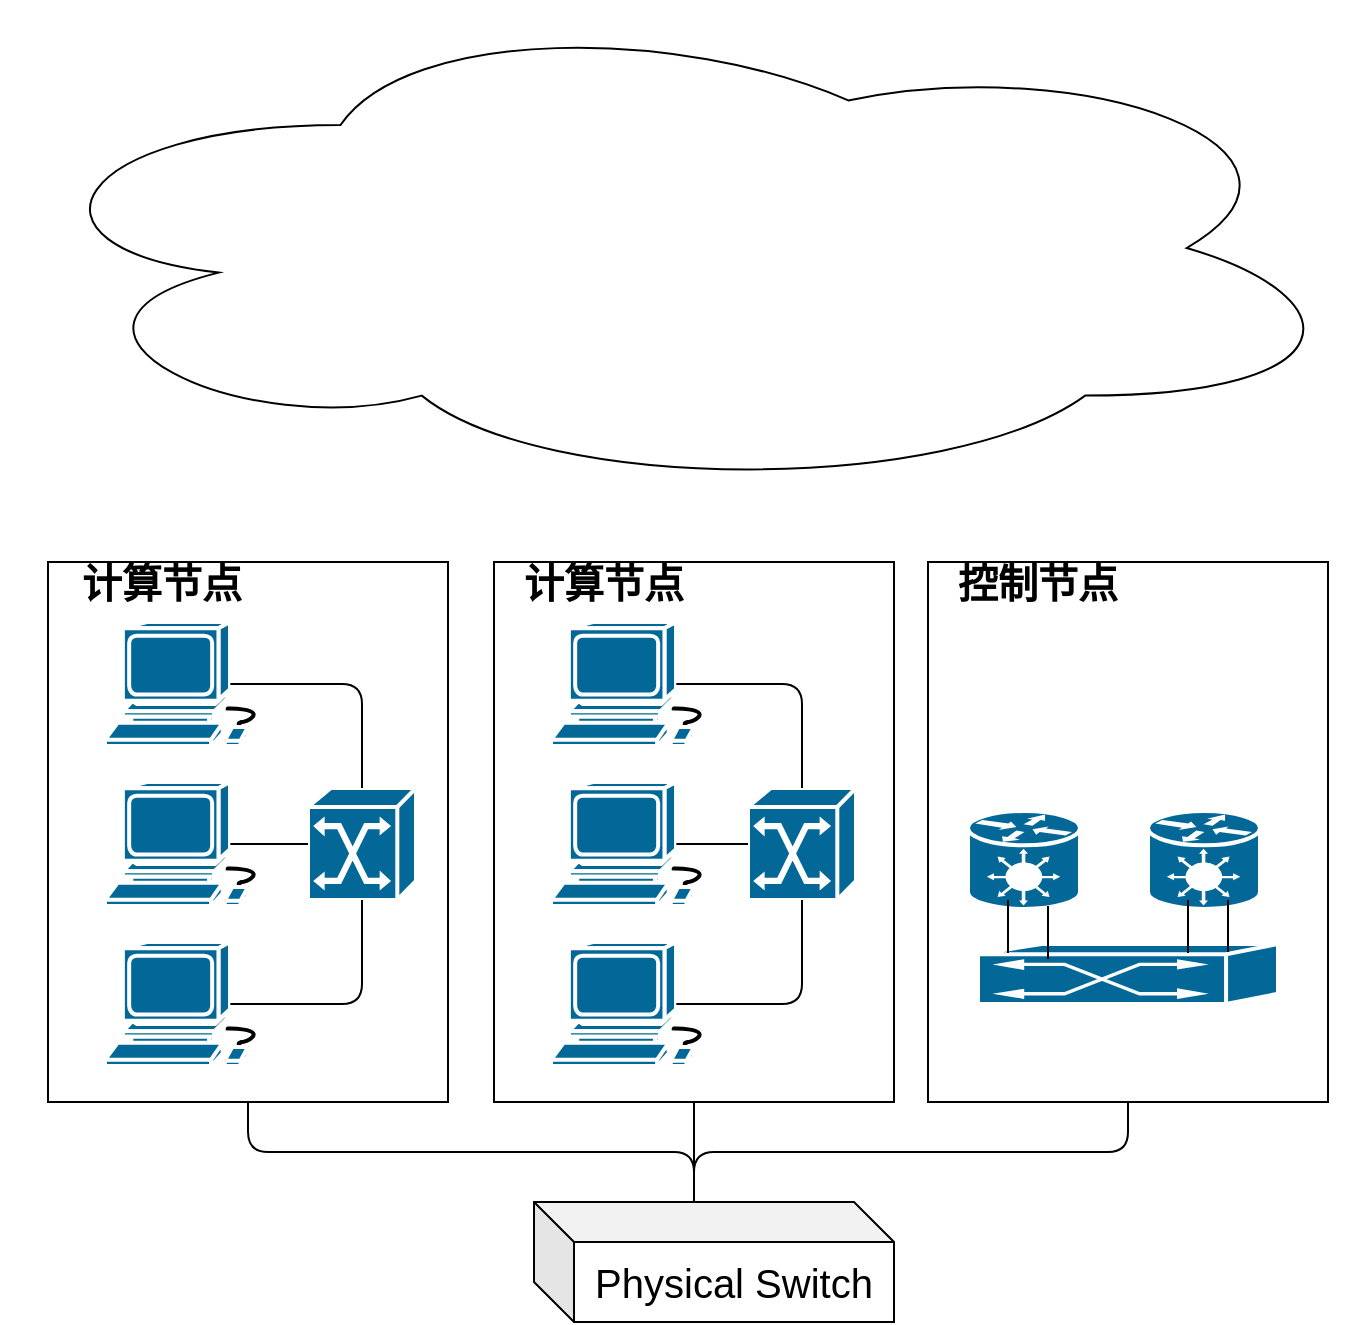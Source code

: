 <mxfile version="12.8.2" type="github">
  <diagram id="3e2ieoLX4SqErHkGZGmf" name="Page-1">
    <mxGraphModel dx="1106" dy="593" grid="0" gridSize="10" guides="1" tooltips="1" connect="1" arrows="1" fold="1" page="1" pageScale="1" pageWidth="827" pageHeight="1169" math="0" shadow="0">
      <root>
        <mxCell id="0" />
        <mxCell id="1" parent="0" />
        <mxCell id="Cn4vOf35EVUEdHSityqI-3" value="" style="rounded=0;whiteSpace=wrap;html=1;" parent="1" vertex="1">
          <mxGeometry x="91" y="376" width="200" height="270" as="geometry" />
        </mxCell>
        <mxCell id="Cn4vOf35EVUEdHSityqI-2" value="" style="shape=mxgraph.cisco.computers_and_peripherals.workstation;html=1;pointerEvents=1;dashed=0;fillColor=#036897;strokeColor=#ffffff;strokeWidth=2;verticalLabelPosition=bottom;verticalAlign=top;align=center;outlineConnect=0;" parent="1" vertex="1">
          <mxGeometry x="119.5" y="406" width="83" height="62" as="geometry" />
        </mxCell>
        <mxCell id="Cn4vOf35EVUEdHSityqI-4" value="" style="shape=mxgraph.cisco.computers_and_peripherals.workstation;html=1;pointerEvents=1;dashed=0;fillColor=#036897;strokeColor=#ffffff;strokeWidth=2;verticalLabelPosition=bottom;verticalAlign=top;align=center;outlineConnect=0;" parent="1" vertex="1">
          <mxGeometry x="119.5" y="566" width="83" height="62" as="geometry" />
        </mxCell>
        <mxCell id="Cn4vOf35EVUEdHSityqI-5" value="" style="shape=mxgraph.cisco.computers_and_peripherals.workstation;html=1;pointerEvents=1;dashed=0;fillColor=#036897;strokeColor=#ffffff;strokeWidth=2;verticalLabelPosition=bottom;verticalAlign=top;align=center;outlineConnect=0;" parent="1" vertex="1">
          <mxGeometry x="119.5" y="486" width="83" height="62" as="geometry" />
        </mxCell>
        <mxCell id="Cn4vOf35EVUEdHSityqI-6" value="" style="rounded=0;whiteSpace=wrap;html=1;" parent="1" vertex="1">
          <mxGeometry x="314" y="376" width="200" height="270" as="geometry" />
        </mxCell>
        <mxCell id="Cn4vOf35EVUEdHSityqI-7" value="" style="shape=mxgraph.cisco.computers_and_peripherals.workstation;html=1;pointerEvents=1;dashed=0;fillColor=#036897;strokeColor=#ffffff;strokeWidth=2;verticalLabelPosition=bottom;verticalAlign=top;align=center;outlineConnect=0;" parent="1" vertex="1">
          <mxGeometry x="342.5" y="406" width="83" height="62" as="geometry" />
        </mxCell>
        <mxCell id="Cn4vOf35EVUEdHSityqI-8" value="" style="shape=mxgraph.cisco.computers_and_peripherals.workstation;html=1;pointerEvents=1;dashed=0;fillColor=#036897;strokeColor=#ffffff;strokeWidth=2;verticalLabelPosition=bottom;verticalAlign=top;align=center;outlineConnect=0;" parent="1" vertex="1">
          <mxGeometry x="342.5" y="566" width="83" height="62" as="geometry" />
        </mxCell>
        <mxCell id="Cn4vOf35EVUEdHSityqI-9" value="" style="shape=mxgraph.cisco.computers_and_peripherals.workstation;html=1;pointerEvents=1;dashed=0;fillColor=#036897;strokeColor=#ffffff;strokeWidth=2;verticalLabelPosition=bottom;verticalAlign=top;align=center;outlineConnect=0;" parent="1" vertex="1">
          <mxGeometry x="342.5" y="486" width="83" height="62" as="geometry" />
        </mxCell>
        <mxCell id="Cn4vOf35EVUEdHSityqI-10" value="" style="rounded=0;whiteSpace=wrap;html=1;" parent="1" vertex="1">
          <mxGeometry x="531" y="376" width="200" height="270" as="geometry" />
        </mxCell>
        <mxCell id="Cn4vOf35EVUEdHSityqI-18" value="" style="shape=mxgraph.cisco.hubs_and_gateways.generic_gateway;html=1;pointerEvents=1;dashed=0;fillColor=#036897;strokeColor=#ffffff;strokeWidth=2;verticalLabelPosition=bottom;verticalAlign=top;align=center;outlineConnect=0;" parent="1" vertex="1">
          <mxGeometry x="551" y="500.5" width="56" height="49" as="geometry" />
        </mxCell>
        <mxCell id="Cn4vOf35EVUEdHSityqI-19" value="" style="shape=mxgraph.cisco.switches.atm_switch;html=1;pointerEvents=1;dashed=0;fillColor=#036897;strokeColor=#ffffff;strokeWidth=2;verticalLabelPosition=bottom;verticalAlign=top;align=center;outlineConnect=0;" parent="1" vertex="1">
          <mxGeometry x="221" y="489" width="54" height="56" as="geometry" />
        </mxCell>
        <mxCell id="Cn4vOf35EVUEdHSityqI-20" value="" style="shape=mxgraph.cisco.switches.atm_switch;html=1;pointerEvents=1;dashed=0;fillColor=#036897;strokeColor=#ffffff;strokeWidth=2;verticalLabelPosition=bottom;verticalAlign=top;align=center;outlineConnect=0;" parent="1" vertex="1">
          <mxGeometry x="556" y="567" width="150" height="30" as="geometry" />
        </mxCell>
        <mxCell id="Cn4vOf35EVUEdHSityqI-22" value="" style="shape=mxgraph.cisco.hubs_and_gateways.generic_gateway;html=1;pointerEvents=1;dashed=0;fillColor=#036897;strokeColor=#ffffff;strokeWidth=2;verticalLabelPosition=bottom;verticalAlign=top;align=center;outlineConnect=0;" parent="1" vertex="1">
          <mxGeometry x="641" y="500.5" width="56" height="49" as="geometry" />
        </mxCell>
        <mxCell id="Cn4vOf35EVUEdHSityqI-25" value="" style="endArrow=none;html=1;entryX=0.5;entryY=1;entryDx=0;entryDy=0;entryPerimeter=0;" parent="1" edge="1">
          <mxGeometry width="50" height="50" relative="1" as="geometry">
            <mxPoint x="681" y="571" as="sourcePoint" />
            <mxPoint x="681" y="545" as="targetPoint" />
            <Array as="points">
              <mxPoint x="681" y="545" />
            </Array>
          </mxGeometry>
        </mxCell>
        <mxCell id="Cn4vOf35EVUEdHSityqI-26" value="" style="endArrow=none;html=1;" parent="1" edge="1">
          <mxGeometry width="50" height="50" relative="1" as="geometry">
            <mxPoint x="591" y="574.5" as="sourcePoint" />
            <mxPoint x="591" y="548" as="targetPoint" />
          </mxGeometry>
        </mxCell>
        <mxCell id="Cn4vOf35EVUEdHSityqI-27" value="" style="endArrow=none;html=1;" parent="1" edge="1">
          <mxGeometry width="50" height="50" relative="1" as="geometry">
            <mxPoint x="571" y="571.5" as="sourcePoint" />
            <mxPoint x="571" y="545" as="targetPoint" />
          </mxGeometry>
        </mxCell>
        <mxCell id="Cn4vOf35EVUEdHSityqI-28" value="" style="endArrow=none;html=1;" parent="1" edge="1">
          <mxGeometry width="50" height="50" relative="1" as="geometry">
            <mxPoint x="661" y="571.5" as="sourcePoint" />
            <mxPoint x="661" y="545" as="targetPoint" />
          </mxGeometry>
        </mxCell>
        <mxCell id="Cn4vOf35EVUEdHSityqI-29" value="" style="shape=mxgraph.cisco.switches.atm_switch;html=1;pointerEvents=1;dashed=0;fillColor=#036897;strokeColor=#ffffff;strokeWidth=2;verticalLabelPosition=bottom;verticalAlign=top;align=center;outlineConnect=0;" parent="1" vertex="1">
          <mxGeometry x="441" y="489" width="54" height="56" as="geometry" />
        </mxCell>
        <mxCell id="Cn4vOf35EVUEdHSityqI-30" value="" style="endArrow=none;html=1;exitX=0.755;exitY=0.5;exitDx=0;exitDy=0;exitPerimeter=0;entryX=0.5;entryY=0;entryDx=0;entryDy=0;entryPerimeter=0;edgeStyle=orthogonalEdgeStyle;" parent="1" source="Cn4vOf35EVUEdHSityqI-2" target="Cn4vOf35EVUEdHSityqI-19" edge="1">
          <mxGeometry width="50" height="50" relative="1" as="geometry">
            <mxPoint x="191" y="466" as="sourcePoint" />
            <mxPoint x="231" y="426" as="targetPoint" />
          </mxGeometry>
        </mxCell>
        <mxCell id="Cn4vOf35EVUEdHSityqI-31" value="" style="endArrow=none;html=1;entryX=0.755;entryY=0.5;entryDx=0;entryDy=0;entryPerimeter=0;exitX=0.5;exitY=1;exitDx=0;exitDy=0;exitPerimeter=0;edgeStyle=orthogonalEdgeStyle;" parent="1" source="Cn4vOf35EVUEdHSityqI-19" target="Cn4vOf35EVUEdHSityqI-4" edge="1">
          <mxGeometry width="50" height="50" relative="1" as="geometry">
            <mxPoint x="91" y="716" as="sourcePoint" />
            <mxPoint x="141" y="666" as="targetPoint" />
            <Array as="points">
              <mxPoint x="248" y="597" />
            </Array>
          </mxGeometry>
        </mxCell>
        <mxCell id="Cn4vOf35EVUEdHSityqI-32" value="" style="endArrow=none;html=1;entryX=0.755;entryY=0.5;entryDx=0;entryDy=0;entryPerimeter=0;" parent="1" source="Cn4vOf35EVUEdHSityqI-19" target="Cn4vOf35EVUEdHSityqI-5" edge="1">
          <mxGeometry width="50" height="50" relative="1" as="geometry">
            <mxPoint x="91" y="716" as="sourcePoint" />
            <mxPoint x="141" y="666" as="targetPoint" />
          </mxGeometry>
        </mxCell>
        <mxCell id="Cn4vOf35EVUEdHSityqI-33" value="" style="endArrow=none;html=1;entryX=0.755;entryY=0.5;entryDx=0;entryDy=0;entryPerimeter=0;exitX=0;exitY=0.5;exitDx=0;exitDy=0;exitPerimeter=0;" parent="1" source="Cn4vOf35EVUEdHSityqI-29" target="Cn4vOf35EVUEdHSityqI-9" edge="1">
          <mxGeometry width="50" height="50" relative="1" as="geometry">
            <mxPoint x="91" y="716" as="sourcePoint" />
            <mxPoint x="141" y="666" as="targetPoint" />
          </mxGeometry>
        </mxCell>
        <mxCell id="Cn4vOf35EVUEdHSityqI-34" value="" style="endArrow=none;html=1;exitX=0.755;exitY=0.5;exitDx=0;exitDy=0;exitPerimeter=0;entryX=0.5;entryY=0;entryDx=0;entryDy=0;entryPerimeter=0;edgeStyle=orthogonalEdgeStyle;" parent="1" source="Cn4vOf35EVUEdHSityqI-7" target="Cn4vOf35EVUEdHSityqI-29" edge="1">
          <mxGeometry width="50" height="50" relative="1" as="geometry">
            <mxPoint x="431" y="468" as="sourcePoint" />
            <mxPoint x="481" y="418" as="targetPoint" />
          </mxGeometry>
        </mxCell>
        <mxCell id="Cn4vOf35EVUEdHSityqI-36" value="" style="endArrow=none;html=1;entryX=0.5;entryY=1;entryDx=0;entryDy=0;entryPerimeter=0;exitX=0.755;exitY=0.5;exitDx=0;exitDy=0;exitPerimeter=0;edgeStyle=orthogonalEdgeStyle;" parent="1" source="Cn4vOf35EVUEdHSityqI-8" target="Cn4vOf35EVUEdHSityqI-29" edge="1">
          <mxGeometry width="50" height="50" relative="1" as="geometry">
            <mxPoint x="441" y="556" as="sourcePoint" />
            <mxPoint x="491" y="566" as="targetPoint" />
          </mxGeometry>
        </mxCell>
        <mxCell id="Cn4vOf35EVUEdHSityqI-37" value="&lt;b&gt;&lt;font style=&quot;font-size: 20px&quot;&gt;计算节点&lt;/font&gt;&lt;/b&gt;" style="text;html=1;strokeColor=none;fillColor=none;align=center;verticalAlign=middle;whiteSpace=wrap;rounded=0;" parent="1" vertex="1">
          <mxGeometry x="92.5" y="376" width="110" height="20" as="geometry" />
        </mxCell>
        <mxCell id="Cn4vOf35EVUEdHSityqI-38" value="&lt;b&gt;&lt;font style=&quot;font-size: 20px&quot;&gt;计算节点&lt;/font&gt;&lt;/b&gt;" style="text;html=1;strokeColor=none;fillColor=none;align=center;verticalAlign=middle;whiteSpace=wrap;rounded=0;" parent="1" vertex="1">
          <mxGeometry x="314" y="376" width="110" height="20" as="geometry" />
        </mxCell>
        <mxCell id="Cn4vOf35EVUEdHSityqI-39" value="&lt;b&gt;&lt;font style=&quot;font-size: 20px&quot;&gt;控制节点&lt;/font&gt;&lt;/b&gt;" style="text;html=1;strokeColor=none;fillColor=none;align=center;verticalAlign=middle;whiteSpace=wrap;rounded=0;" parent="1" vertex="1">
          <mxGeometry x="531" y="376" width="110" height="20" as="geometry" />
        </mxCell>
        <mxCell id="Cn4vOf35EVUEdHSityqI-41" value="&lt;font style=&quot;font-size: 20px&quot;&gt;Physical Switch&lt;/font&gt;" style="shape=cube;whiteSpace=wrap;html=1;boundedLbl=1;backgroundOutline=1;darkOpacity=0.05;darkOpacity2=0.1;" parent="1" vertex="1">
          <mxGeometry x="334" y="696" width="180" height="60" as="geometry" />
        </mxCell>
        <mxCell id="Cn4vOf35EVUEdHSityqI-42" value="" style="endArrow=none;html=1;entryX=0.5;entryY=1;entryDx=0;entryDy=0;exitX=0;exitY=0;exitDx=80;exitDy=0;exitPerimeter=0;edgeStyle=orthogonalEdgeStyle;" parent="1" source="Cn4vOf35EVUEdHSityqI-41" target="Cn4vOf35EVUEdHSityqI-3" edge="1">
          <mxGeometry width="50" height="50" relative="1" as="geometry">
            <mxPoint x="181" y="696" as="sourcePoint" />
            <mxPoint x="231" y="646" as="targetPoint" />
          </mxGeometry>
        </mxCell>
        <mxCell id="Cn4vOf35EVUEdHSityqI-43" value="" style="endArrow=none;html=1;entryX=0.5;entryY=1;entryDx=0;entryDy=0;exitX=0;exitY=0;exitDx=80;exitDy=0;exitPerimeter=0;edgeStyle=orthogonalEdgeStyle;" parent="1" source="Cn4vOf35EVUEdHSityqI-41" target="Cn4vOf35EVUEdHSityqI-10" edge="1">
          <mxGeometry width="50" height="50" relative="1" as="geometry">
            <mxPoint x="621" y="726" as="sourcePoint" />
            <mxPoint x="671" y="676" as="targetPoint" />
          </mxGeometry>
        </mxCell>
        <mxCell id="Cn4vOf35EVUEdHSityqI-44" value="" style="endArrow=none;html=1;entryX=0.5;entryY=1;entryDx=0;entryDy=0;exitX=0;exitY=0;exitDx=80;exitDy=0;exitPerimeter=0;" parent="1" source="Cn4vOf35EVUEdHSityqI-41" target="Cn4vOf35EVUEdHSityqI-6" edge="1">
          <mxGeometry width="50" height="50" relative="1" as="geometry">
            <mxPoint x="191" y="796" as="sourcePoint" />
            <mxPoint x="241" y="746" as="targetPoint" />
          </mxGeometry>
        </mxCell>
        <mxCell id="mshwVILKkpJE3TKWytLa-1" value="" style="ellipse;shape=cloud;whiteSpace=wrap;html=1;" vertex="1" parent="1">
          <mxGeometry x="68" y="96" width="677" height="246" as="geometry" />
        </mxCell>
      </root>
    </mxGraphModel>
  </diagram>
</mxfile>
